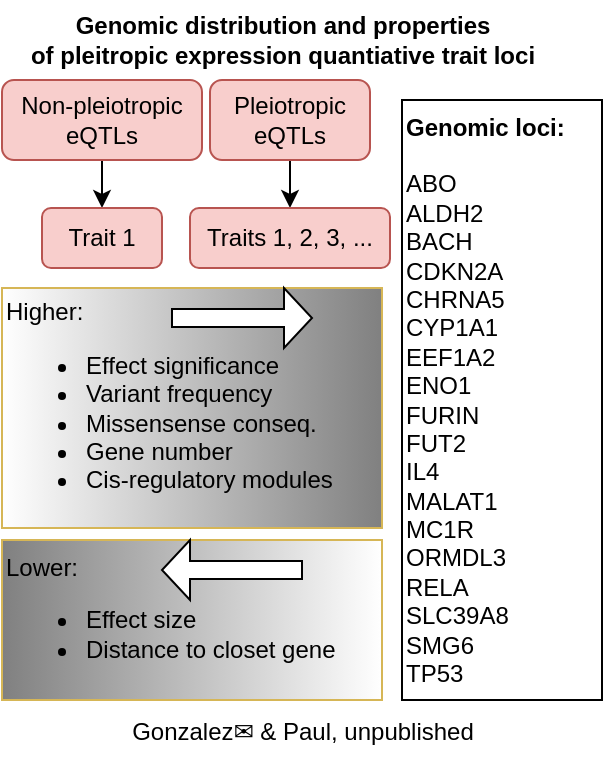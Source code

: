 <mxfile version="20.8.16" type="device"><diagram name="Page-1" id="Vjk6BLJHzVL-f5j-Qir_"><mxGraphModel dx="1492" dy="896" grid="1" gridSize="10" guides="1" tooltips="1" connect="1" arrows="1" fold="1" page="1" pageScale="1" pageWidth="1169" pageHeight="827" math="0" shadow="0"><root><mxCell id="0"/><mxCell id="1" parent="0"/><mxCell id="TvS2cYmYcbYLoNnPiuxB-8" style="rounded=0;orthogonalLoop=1;jettySize=auto;html=1;exitX=0.5;exitY=1;exitDx=0;exitDy=0;entryX=0.5;entryY=0;entryDx=0;entryDy=0;" parent="1" source="TvS2cYmYcbYLoNnPiuxB-1" target="TvS2cYmYcbYLoNnPiuxB-4" edge="1"><mxGeometry relative="1" as="geometry"><mxPoint x="525" y="250" as="targetPoint"/></mxGeometry></mxCell><mxCell id="TvS2cYmYcbYLoNnPiuxB-1" value="Non-pleiotropic&lt;br&gt;eQTLs" style="rounded=1;whiteSpace=wrap;html=1;fillColor=#f8cecc;strokeColor=#b85450;" parent="1" vertex="1"><mxGeometry x="385" y="310" width="100" height="40" as="geometry"/></mxCell><mxCell id="TvS2cYmYcbYLoNnPiuxB-4" value="Trait 1" style="rounded=1;whiteSpace=wrap;html=1;fillColor=#f8cecc;strokeColor=#b85450;" parent="1" vertex="1"><mxGeometry x="405" y="374" width="60" height="30" as="geometry"/></mxCell><mxCell id="TvS2cYmYcbYLoNnPiuxB-10" style="rounded=0;orthogonalLoop=1;jettySize=auto;html=1;entryX=0.5;entryY=0;entryDx=0;entryDy=0;exitX=0.5;exitY=1;exitDx=0;exitDy=0;" parent="1" source="TvS2cYmYcbYLoNnPiuxB-12" target="TvS2cYmYcbYLoNnPiuxB-13" edge="1"><mxGeometry relative="1" as="geometry"><mxPoint x="470" y="320" as="sourcePoint"/><mxPoint x="470" y="330" as="targetPoint"/></mxGeometry></mxCell><mxCell id="TvS2cYmYcbYLoNnPiuxB-12" value="Pleiotropic&lt;br&gt;eQTLs" style="rounded=1;whiteSpace=wrap;html=1;fillColor=#f8cecc;strokeColor=#b85450;" parent="1" vertex="1"><mxGeometry x="489" y="310" width="80" height="40" as="geometry"/></mxCell><mxCell id="TvS2cYmYcbYLoNnPiuxB-13" value="Traits 1, 2, 3, ..." style="rounded=1;whiteSpace=wrap;html=1;fillColor=#f8cecc;strokeColor=#b85450;" parent="1" vertex="1"><mxGeometry x="479" y="374" width="100" height="30" as="geometry"/></mxCell><mxCell id="TvS2cYmYcbYLoNnPiuxB-20" value="&lt;b&gt;Genomic distribution and properties &lt;br&gt;of pleitropic expression quantiative trait loci&lt;br&gt;&lt;/b&gt;" style="text;html=1;align=center;verticalAlign=middle;resizable=0;points=[];autosize=1;strokeColor=none;fillColor=none;" parent="1" vertex="1"><mxGeometry x="385" y="270" width="280" height="40" as="geometry"/></mxCell><mxCell id="TvS2cYmYcbYLoNnPiuxB-26" value="Higher:&lt;br&gt;&lt;ul&gt;&lt;li&gt;&lt;span style=&quot;background-color: initial;&quot;&gt;Effect significance&lt;/span&gt;&lt;/li&gt;&lt;li&gt;&lt;span style=&quot;background-color: initial;&quot;&gt;Variant frequency&lt;/span&gt;&lt;/li&gt;&lt;li&gt;&lt;span style=&quot;background-color: initial;&quot;&gt;Missensense conseq.&lt;/span&gt;&lt;/li&gt;&lt;li&gt;&lt;span style=&quot;background-color: initial;&quot;&gt;Gene number&lt;/span&gt;&lt;/li&gt;&lt;li&gt;&lt;span style=&quot;background-color: initial;&quot;&gt;Cis-regulatory modules&lt;/span&gt;&lt;/li&gt;&lt;/ul&gt;" style="text;html=1;align=left;verticalAlign=middle;resizable=0;points=[];autosize=1;strokeColor=#d6b656;fillColor=#FFFFFF;gradientColor=#808080;gradientDirection=east;" parent="1" vertex="1"><mxGeometry x="385" y="414" width="190" height="120" as="geometry"/></mxCell><mxCell id="TvS2cYmYcbYLoNnPiuxB-27" value="" style="shape=singleArrow;whiteSpace=wrap;html=1;" parent="1" vertex="1"><mxGeometry x="470" y="414" width="70" height="30" as="geometry"/></mxCell><mxCell id="TvS2cYmYcbYLoNnPiuxB-29" value="Lower:&lt;br&gt;&lt;ul&gt;&lt;li&gt;Effect size&lt;/li&gt;&lt;li&gt;&lt;span style=&quot;text-align: center;&quot;&gt;Distance to closet gene&lt;/span&gt;&lt;br&gt;&lt;/li&gt;&lt;/ul&gt;" style="text;html=1;align=left;verticalAlign=middle;resizable=0;points=[];autosize=1;strokeColor=#d6b656;fillColor=#808080;gradientColor=#FFFFFF;gradientDirection=east;" parent="1" vertex="1"><mxGeometry x="385" y="540" width="190" height="80" as="geometry"/></mxCell><mxCell id="TvS2cYmYcbYLoNnPiuxB-31" value="" style="shape=singleArrow;whiteSpace=wrap;html=1;direction=west;" parent="1" vertex="1"><mxGeometry x="465" y="540" width="70" height="30" as="geometry"/></mxCell><mxCell id="TvS2cYmYcbYLoNnPiuxB-32" value="&lt;div&gt;&lt;b&gt;Genomic loci:&lt;/b&gt;&lt;/div&gt;&lt;div&gt;&lt;b&gt;&lt;br&gt;&lt;/b&gt;&lt;/div&gt;&lt;div&gt;ABO&lt;/div&gt;&lt;div&gt;ALDH2&lt;/div&gt;&lt;div&gt;BACH&lt;/div&gt;&lt;div&gt;CDKN2A&lt;/div&gt;&lt;div&gt;CHRNA5&lt;/div&gt;&lt;div&gt;CYP1A1&lt;/div&gt;&lt;div&gt;EEF1A2&lt;/div&gt;&lt;div&gt;ENO1&lt;/div&gt;&lt;div&gt;FURIN&lt;/div&gt;&lt;div&gt;FUT2&lt;/div&gt;&lt;div&gt;IL4&lt;/div&gt;&lt;div&gt;MALAT1&lt;/div&gt;&lt;div&gt;MC1R&lt;/div&gt;&lt;div&gt;ORMDL3&lt;/div&gt;&lt;div&gt;RELA&lt;/div&gt;&lt;div&gt;SLC39A8&lt;/div&gt;&lt;div&gt;SMG6&lt;/div&gt;&lt;div&gt;TP53&lt;/div&gt;" style="text;html=1;align=left;verticalAlign=middle;resizable=0;points=[];autosize=1;strokeColor=default;fillColor=none;" parent="1" vertex="1"><mxGeometry x="585" y="320" width="100" height="300" as="geometry"/></mxCell><mxCell id="TvS2cYmYcbYLoNnPiuxB-33" value="Gonzalez✉ &amp;amp; Paul, unpublished" style="text;html=1;align=center;verticalAlign=middle;resizable=0;points=[];autosize=1;strokeColor=none;fillColor=none;" parent="1" vertex="1"><mxGeometry x="440" y="621" width="190" height="30" as="geometry"/></mxCell></root></mxGraphModel></diagram></mxfile>